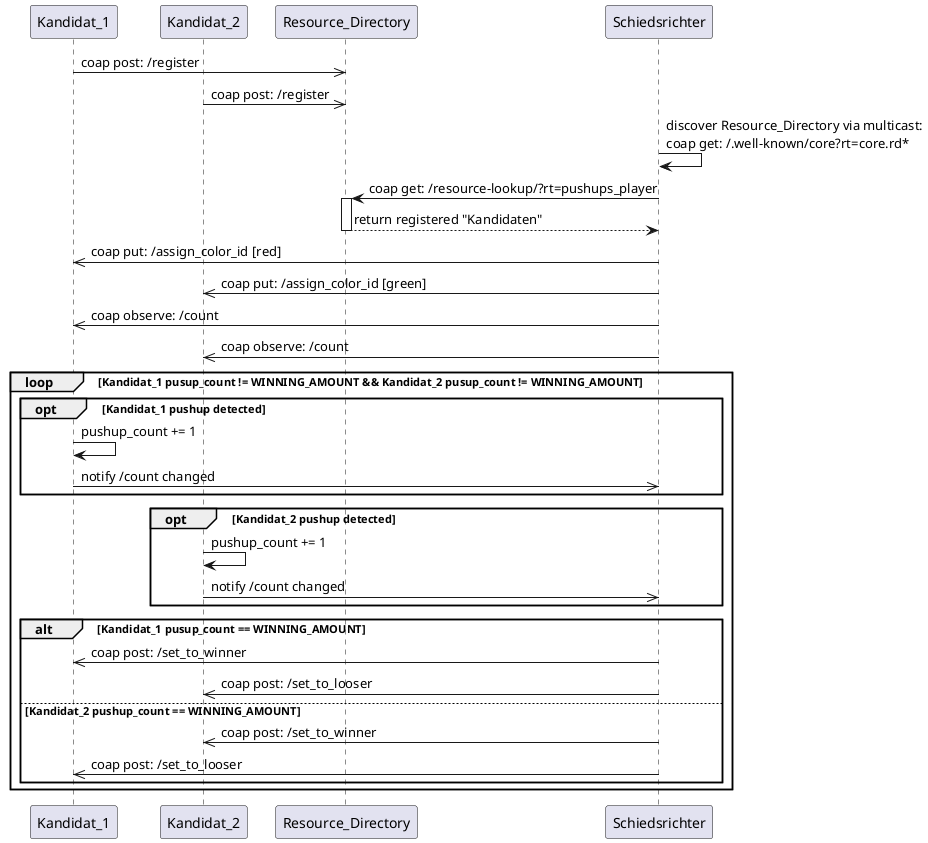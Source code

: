 @startuml Kommunikation
participant Kandidat_1
participant Kandidat_2
participant Resource_Directory
participant Schiedsrichter

Kandidat_1 ->> Resource_Directory: coap post: /register
Kandidat_2 ->> Resource_Directory: coap post: /register
Schiedsrichter -> Schiedsrichter: discover Resource_Directory via multicast:\ncoap get: /.well-known/core?rt=core.rd*
Schiedsrichter -> Resource_Directory: coap get: /resource-lookup/?rt=pushups_player
activate Resource_Directory
Resource_Directory --> Schiedsrichter: return registered "Kandidaten"
deactivate Resource_Directory
Schiedsrichter ->> Kandidat_1: coap put: /assign_color_id [red]
Schiedsrichter ->> Kandidat_2: coap put: /assign_color_id [green]
Schiedsrichter ->> Kandidat_1: coap observe: /count
Schiedsrichter ->> Kandidat_2: coap observe: /count
loop Kandidat_1 pusup_count != WINNING_AMOUNT && Kandidat_2 pusup_count != WINNING_AMOUNT
    opt Kandidat_1 pushup detected
        Kandidat_1 -> Kandidat_1: pushup_count += 1
        Kandidat_1 ->> Schiedsrichter: notify /count changed
    end
    opt Kandidat_2 pushup detected
        Kandidat_2 -> Kandidat_2: pushup_count += 1
        Kandidat_2 ->> Schiedsrichter: notify /count changed
    end
    alt Kandidat_1 pusup_count == WINNING_AMOUNT
        Schiedsrichter ->> Kandidat_1: coap post: /set_to_winner
        Schiedsrichter ->> Kandidat_2: coap post: /set_to_looser
    else Kandidat_2 pushup_count == WINNING_AMOUNT
        Schiedsrichter ->> Kandidat_2: coap post: /set_to_winner
        Schiedsrichter ->> Kandidat_1: coap post: /set_to_looser
    end
end
@enduml
